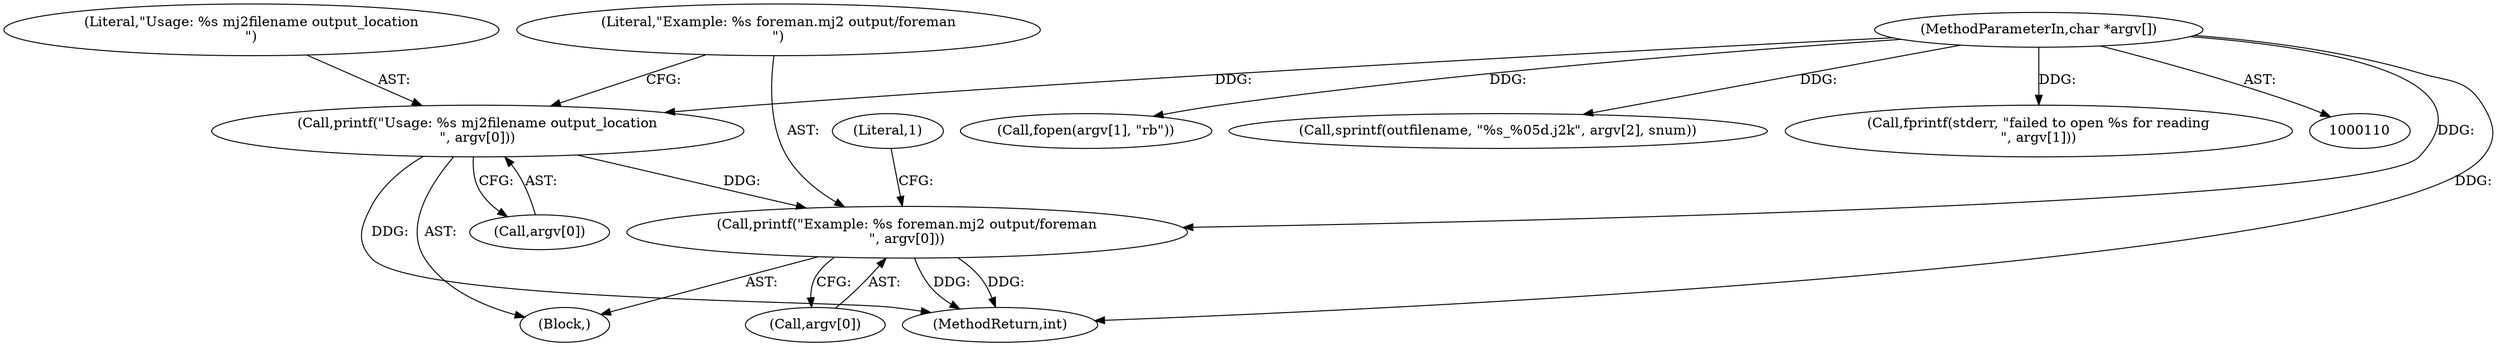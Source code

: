 digraph "0_openjpeg_6d8c0c06ee32dc03ba80acd48334e98728e56cf5@array" {
"1000131" [label="(Call,printf(\"Usage: %s mj2filename output_location\n\", argv[0]))"];
"1000112" [label="(MethodParameterIn,char *argv[])"];
"1000136" [label="(Call,printf(\"Example: %s foreman.mj2 output/foreman\n\", argv[0]))"];
"1000131" [label="(Call,printf(\"Usage: %s mj2filename output_location\n\", argv[0]))"];
"1000138" [label="(Call,argv[0])"];
"1000132" [label="(Literal,\"Usage: %s mj2filename output_location\n\")"];
"1000136" [label="(Call,printf(\"Example: %s foreman.mj2 output/foreman\n\", argv[0]))"];
"1000112" [label="(MethodParameterIn,char *argv[])"];
"1000145" [label="(Call,fopen(argv[1], \"rb\"))"];
"1000133" [label="(Call,argv[0])"];
"1000294" [label="(Call,sprintf(outfilename, \"%s_%05d.j2k\", argv[2], snum))"];
"1000346" [label="(MethodReturn,int)"];
"1000154" [label="(Call,fprintf(stderr, \"failed to open %s for reading\n\", argv[1]))"];
"1000142" [label="(Literal,1)"];
"1000137" [label="(Literal,\"Example: %s foreman.mj2 output/foreman\n\")"];
"1000130" [label="(Block,)"];
"1000131" -> "1000130"  [label="AST: "];
"1000131" -> "1000133"  [label="CFG: "];
"1000132" -> "1000131"  [label="AST: "];
"1000133" -> "1000131"  [label="AST: "];
"1000137" -> "1000131"  [label="CFG: "];
"1000131" -> "1000346"  [label="DDG: "];
"1000112" -> "1000131"  [label="DDG: "];
"1000131" -> "1000136"  [label="DDG: "];
"1000112" -> "1000110"  [label="AST: "];
"1000112" -> "1000346"  [label="DDG: "];
"1000112" -> "1000136"  [label="DDG: "];
"1000112" -> "1000145"  [label="DDG: "];
"1000112" -> "1000154"  [label="DDG: "];
"1000112" -> "1000294"  [label="DDG: "];
"1000136" -> "1000130"  [label="AST: "];
"1000136" -> "1000138"  [label="CFG: "];
"1000137" -> "1000136"  [label="AST: "];
"1000138" -> "1000136"  [label="AST: "];
"1000142" -> "1000136"  [label="CFG: "];
"1000136" -> "1000346"  [label="DDG: "];
"1000136" -> "1000346"  [label="DDG: "];
}
